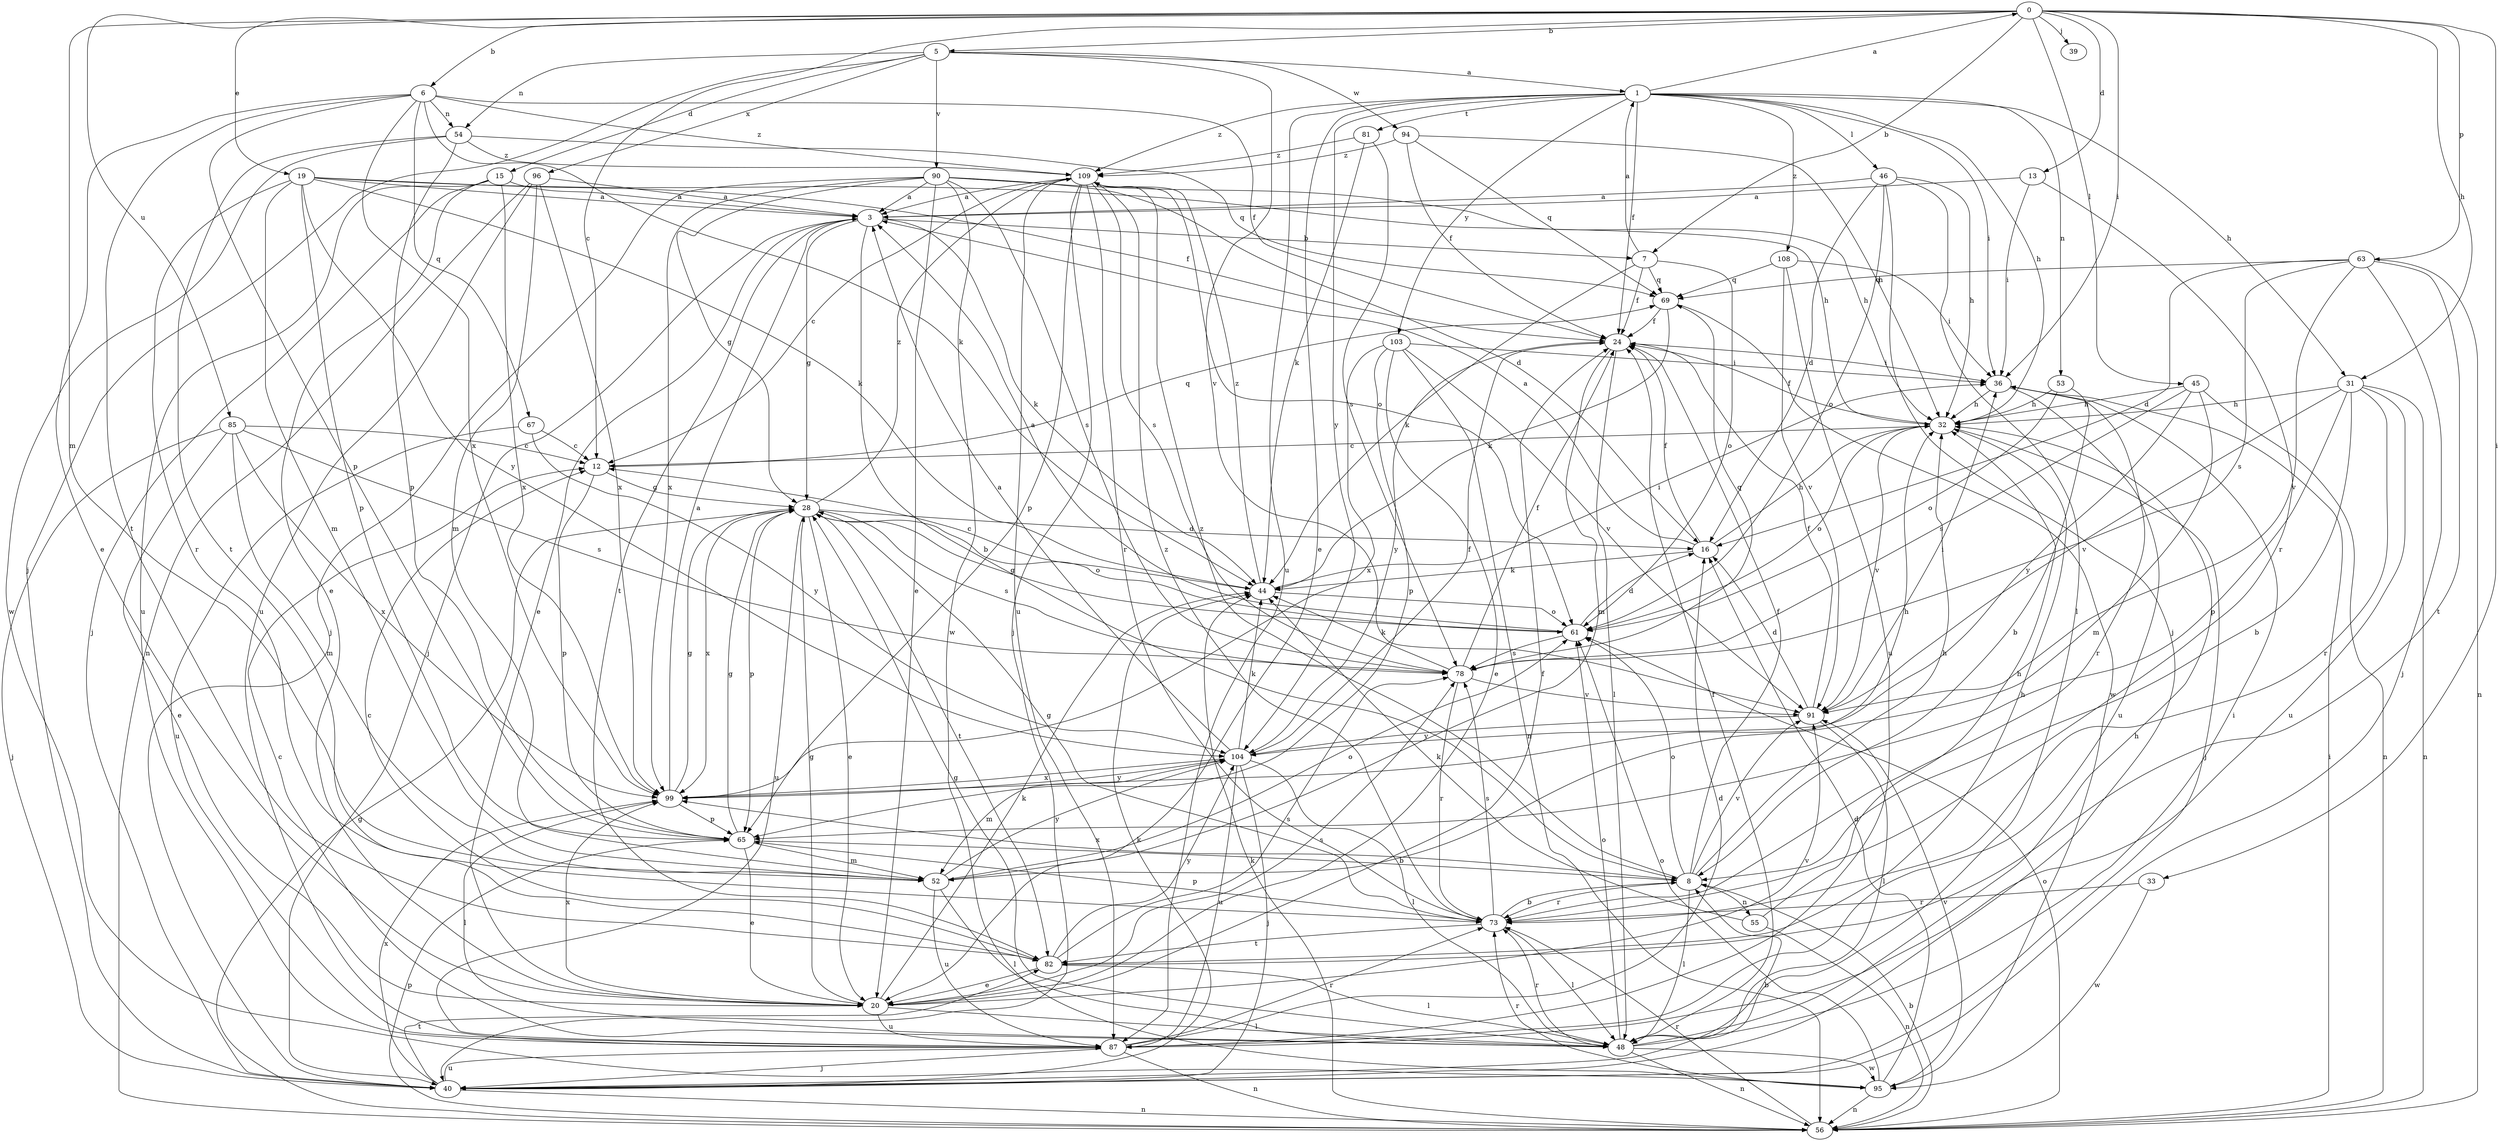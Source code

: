 strict digraph  {
0;
1;
3;
5;
6;
7;
8;
12;
13;
15;
16;
19;
20;
24;
28;
31;
32;
33;
36;
39;
40;
44;
45;
46;
48;
52;
53;
54;
55;
56;
61;
63;
65;
67;
69;
73;
78;
81;
82;
85;
87;
90;
91;
94;
95;
96;
99;
103;
104;
108;
109;
0 -> 5  [label=b];
0 -> 6  [label=b];
0 -> 7  [label=b];
0 -> 12  [label=c];
0 -> 13  [label=d];
0 -> 19  [label=e];
0 -> 31  [label=h];
0 -> 33  [label=i];
0 -> 36  [label=i];
0 -> 39  [label=j];
0 -> 45  [label=l];
0 -> 52  [label=m];
0 -> 63  [label=p];
0 -> 85  [label=u];
1 -> 0  [label=a];
1 -> 20  [label=e];
1 -> 24  [label=f];
1 -> 31  [label=h];
1 -> 32  [label=h];
1 -> 36  [label=i];
1 -> 46  [label=l];
1 -> 53  [label=n];
1 -> 81  [label=t];
1 -> 87  [label=u];
1 -> 103  [label=y];
1 -> 104  [label=y];
1 -> 108  [label=z];
1 -> 109  [label=z];
3 -> 7  [label=b];
3 -> 8  [label=b];
3 -> 20  [label=e];
3 -> 28  [label=g];
3 -> 40  [label=j];
3 -> 44  [label=k];
3 -> 82  [label=t];
5 -> 1  [label=a];
5 -> 15  [label=d];
5 -> 40  [label=j];
5 -> 54  [label=n];
5 -> 90  [label=v];
5 -> 91  [label=v];
5 -> 94  [label=w];
5 -> 96  [label=x];
6 -> 20  [label=e];
6 -> 24  [label=f];
6 -> 44  [label=k];
6 -> 54  [label=n];
6 -> 65  [label=p];
6 -> 67  [label=q];
6 -> 82  [label=t];
6 -> 99  [label=x];
6 -> 109  [label=z];
7 -> 1  [label=a];
7 -> 24  [label=f];
7 -> 44  [label=k];
7 -> 61  [label=o];
7 -> 69  [label=q];
8 -> 24  [label=f];
8 -> 32  [label=h];
8 -> 48  [label=l];
8 -> 55  [label=n];
8 -> 61  [label=o];
8 -> 73  [label=r];
8 -> 91  [label=v];
8 -> 99  [label=x];
8 -> 109  [label=z];
12 -> 28  [label=g];
12 -> 65  [label=p];
12 -> 69  [label=q];
13 -> 3  [label=a];
13 -> 36  [label=i];
13 -> 73  [label=r];
15 -> 3  [label=a];
15 -> 20  [label=e];
15 -> 40  [label=j];
15 -> 87  [label=u];
15 -> 99  [label=x];
16 -> 3  [label=a];
16 -> 24  [label=f];
16 -> 32  [label=h];
16 -> 44  [label=k];
19 -> 3  [label=a];
19 -> 24  [label=f];
19 -> 32  [label=h];
19 -> 44  [label=k];
19 -> 52  [label=m];
19 -> 65  [label=p];
19 -> 73  [label=r];
19 -> 104  [label=y];
20 -> 24  [label=f];
20 -> 28  [label=g];
20 -> 44  [label=k];
20 -> 48  [label=l];
20 -> 78  [label=s];
20 -> 87  [label=u];
20 -> 91  [label=v];
20 -> 99  [label=x];
24 -> 36  [label=i];
24 -> 48  [label=l];
24 -> 52  [label=m];
24 -> 104  [label=y];
28 -> 16  [label=d];
28 -> 20  [label=e];
28 -> 61  [label=o];
28 -> 65  [label=p];
28 -> 78  [label=s];
28 -> 82  [label=t];
28 -> 87  [label=u];
28 -> 99  [label=x];
28 -> 109  [label=z];
31 -> 8  [label=b];
31 -> 32  [label=h];
31 -> 56  [label=n];
31 -> 65  [label=p];
31 -> 73  [label=r];
31 -> 87  [label=u];
31 -> 91  [label=v];
32 -> 12  [label=c];
32 -> 24  [label=f];
32 -> 40  [label=j];
32 -> 61  [label=o];
32 -> 91  [label=v];
33 -> 73  [label=r];
33 -> 95  [label=w];
36 -> 32  [label=h];
36 -> 73  [label=r];
36 -> 87  [label=u];
40 -> 8  [label=b];
40 -> 44  [label=k];
40 -> 56  [label=n];
40 -> 82  [label=t];
40 -> 87  [label=u];
40 -> 99  [label=x];
44 -> 12  [label=c];
44 -> 36  [label=i];
44 -> 61  [label=o];
44 -> 109  [label=z];
45 -> 32  [label=h];
45 -> 52  [label=m];
45 -> 56  [label=n];
45 -> 78  [label=s];
45 -> 104  [label=y];
46 -> 3  [label=a];
46 -> 16  [label=d];
46 -> 32  [label=h];
46 -> 40  [label=j];
46 -> 48  [label=l];
46 -> 61  [label=o];
48 -> 12  [label=c];
48 -> 24  [label=f];
48 -> 28  [label=g];
48 -> 32  [label=h];
48 -> 36  [label=i];
48 -> 56  [label=n];
48 -> 61  [label=o];
48 -> 73  [label=r];
48 -> 95  [label=w];
52 -> 48  [label=l];
52 -> 61  [label=o];
52 -> 87  [label=u];
52 -> 104  [label=y];
53 -> 8  [label=b];
53 -> 32  [label=h];
53 -> 61  [label=o];
54 -> 65  [label=p];
54 -> 69  [label=q];
54 -> 82  [label=t];
54 -> 95  [label=w];
54 -> 109  [label=z];
55 -> 32  [label=h];
55 -> 44  [label=k];
55 -> 56  [label=n];
56 -> 8  [label=b];
56 -> 28  [label=g];
56 -> 36  [label=i];
56 -> 44  [label=k];
56 -> 61  [label=o];
56 -> 65  [label=p];
56 -> 73  [label=r];
61 -> 3  [label=a];
61 -> 16  [label=d];
61 -> 28  [label=g];
61 -> 78  [label=s];
63 -> 16  [label=d];
63 -> 40  [label=j];
63 -> 56  [label=n];
63 -> 69  [label=q];
63 -> 78  [label=s];
63 -> 82  [label=t];
63 -> 91  [label=v];
65 -> 8  [label=b];
65 -> 20  [label=e];
65 -> 28  [label=g];
65 -> 52  [label=m];
67 -> 12  [label=c];
67 -> 87  [label=u];
67 -> 104  [label=y];
69 -> 24  [label=f];
69 -> 44  [label=k];
69 -> 95  [label=w];
73 -> 8  [label=b];
73 -> 28  [label=g];
73 -> 48  [label=l];
73 -> 65  [label=p];
73 -> 78  [label=s];
73 -> 82  [label=t];
73 -> 109  [label=z];
78 -> 24  [label=f];
78 -> 44  [label=k];
78 -> 69  [label=q];
78 -> 73  [label=r];
78 -> 91  [label=v];
81 -> 44  [label=k];
81 -> 78  [label=s];
81 -> 109  [label=z];
82 -> 12  [label=c];
82 -> 20  [label=e];
82 -> 32  [label=h];
82 -> 48  [label=l];
82 -> 78  [label=s];
82 -> 104  [label=y];
85 -> 12  [label=c];
85 -> 20  [label=e];
85 -> 40  [label=j];
85 -> 52  [label=m];
85 -> 78  [label=s];
85 -> 99  [label=x];
87 -> 16  [label=d];
87 -> 40  [label=j];
87 -> 56  [label=n];
87 -> 73  [label=r];
90 -> 3  [label=a];
90 -> 16  [label=d];
90 -> 20  [label=e];
90 -> 28  [label=g];
90 -> 32  [label=h];
90 -> 40  [label=j];
90 -> 78  [label=s];
90 -> 95  [label=w];
90 -> 99  [label=x];
91 -> 16  [label=d];
91 -> 24  [label=f];
91 -> 36  [label=i];
91 -> 48  [label=l];
91 -> 104  [label=y];
94 -> 24  [label=f];
94 -> 32  [label=h];
94 -> 69  [label=q];
94 -> 109  [label=z];
95 -> 16  [label=d];
95 -> 56  [label=n];
95 -> 61  [label=o];
95 -> 73  [label=r];
95 -> 91  [label=v];
96 -> 3  [label=a];
96 -> 52  [label=m];
96 -> 56  [label=n];
96 -> 87  [label=u];
96 -> 99  [label=x];
99 -> 3  [label=a];
99 -> 28  [label=g];
99 -> 32  [label=h];
99 -> 48  [label=l];
99 -> 65  [label=p];
99 -> 104  [label=y];
103 -> 20  [label=e];
103 -> 36  [label=i];
103 -> 56  [label=n];
103 -> 65  [label=p];
103 -> 91  [label=v];
103 -> 99  [label=x];
104 -> 3  [label=a];
104 -> 24  [label=f];
104 -> 40  [label=j];
104 -> 44  [label=k];
104 -> 48  [label=l];
104 -> 52  [label=m];
104 -> 87  [label=u];
104 -> 99  [label=x];
108 -> 36  [label=i];
108 -> 69  [label=q];
108 -> 87  [label=u];
108 -> 91  [label=v];
109 -> 3  [label=a];
109 -> 12  [label=c];
109 -> 40  [label=j];
109 -> 61  [label=o];
109 -> 65  [label=p];
109 -> 73  [label=r];
109 -> 78  [label=s];
109 -> 87  [label=u];
}
